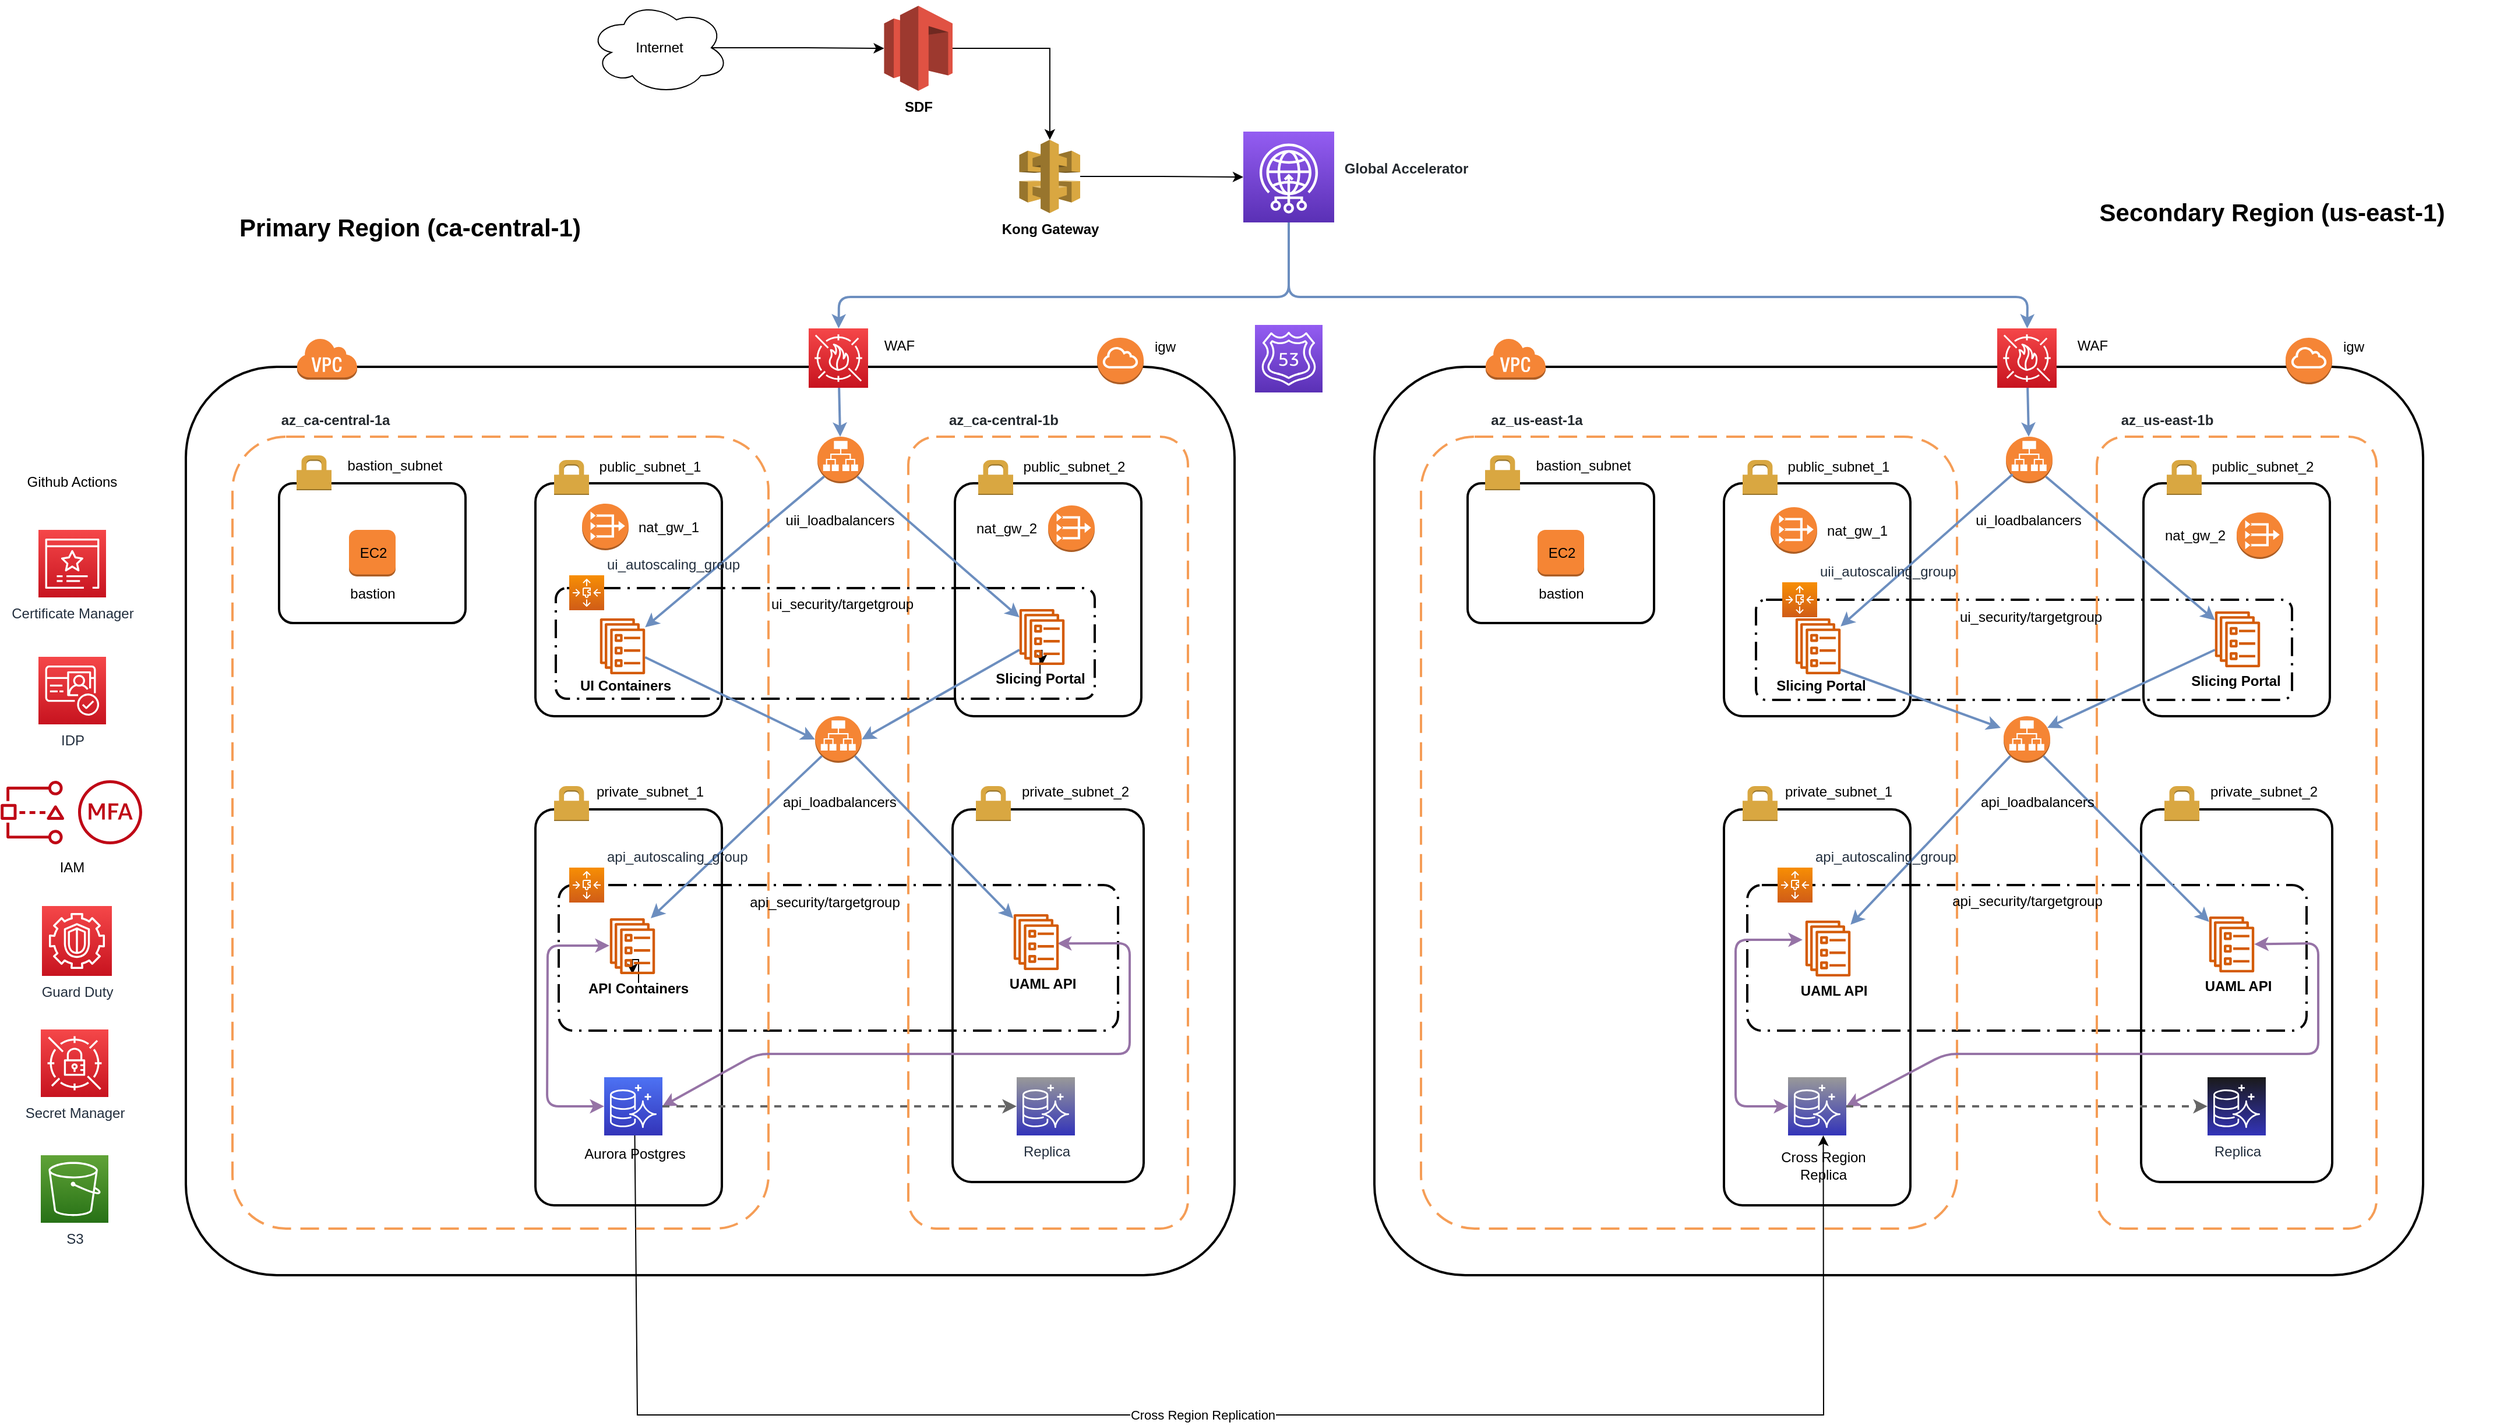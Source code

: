 <mxfile version="21.4.0" type="github">
  <diagram name="Page-1" id="gf-BKuZjwV0Vpxad8Ld4">
    <mxGraphModel dx="1078" dy="664" grid="1" gridSize="10" guides="1" tooltips="1" connect="1" arrows="1" fold="1" page="1" pageScale="1" pageWidth="1169" pageHeight="827" math="0" shadow="0">
      <root>
        <mxCell id="0" />
        <mxCell id="1" parent="0" />
        <mxCell id="UGLuprviDHtJ66Gd5Cty-15" value="" style="rounded=1;arcSize=10;dashed=0;fillColor=default;gradientColor=none;strokeWidth=2;allowArrows=1;" parent="1" vertex="1">
          <mxGeometry x="1970.5" y="720" width="164" height="320" as="geometry" />
        </mxCell>
        <mxCell id="UGLuprviDHtJ66Gd5Cty-1" value="" style="rounded=1;arcSize=10;dashed=0;fillColor=none;gradientColor=none;strokeWidth=2;" parent="1" vertex="1">
          <mxGeometry x="1312.5" y="340" width="900" height="780" as="geometry" />
        </mxCell>
        <mxCell id="UGLuprviDHtJ66Gd5Cty-2" value="" style="rounded=1;arcSize=10;dashed=1;fillColor=none;gradientColor=none;dashPattern=8 3 1 3;strokeWidth=2;" parent="1" vertex="1">
          <mxGeometry x="1632.5" y="785" width="480" height="125" as="geometry" />
        </mxCell>
        <mxCell id="UGLuprviDHtJ66Gd5Cty-61" value="" style="endArrow=classic;html=1;rounded=0;exitX=0.5;exitY=1;exitDx=0;exitDy=0;entryX=0.5;entryY=1;entryDx=0;entryDy=0;entryPerimeter=0;exitPerimeter=0;" parent="1" edge="1">
          <mxGeometry width="50" height="50" relative="1" as="geometry">
            <mxPoint x="677.75" y="1000" as="sourcePoint" />
            <mxPoint x="1697.75" y="1000" as="targetPoint" />
            <Array as="points">
              <mxPoint x="680" y="1240" />
              <mxPoint x="1698" y="1240" />
            </Array>
          </mxGeometry>
        </mxCell>
        <mxCell id="UGLuprviDHtJ66Gd5Cty-63" value="Cross Region Replication" style="edgeLabel;html=1;align=center;verticalAlign=middle;resizable=0;points=[];" parent="UGLuprviDHtJ66Gd5Cty-61" vertex="1" connectable="0">
          <mxGeometry x="-0.032" relative="1" as="geometry">
            <mxPoint as="offset" />
          </mxGeometry>
        </mxCell>
        <mxCell id="ibBu3tWBld4mr-qCmF8P-2" value="" style="rounded=1;arcSize=10;dashed=0;fillColor=none;gradientColor=none;strokeWidth=2;" parent="1" vertex="1">
          <mxGeometry x="292.5" y="340" width="900" height="780" as="geometry" />
        </mxCell>
        <mxCell id="ibBu3tWBld4mr-qCmF8P-3" value="" style="rounded=1;arcSize=10;dashed=1;fillColor=none;gradientColor=none;dashPattern=8 3 1 3;strokeWidth=2;" parent="1" vertex="1">
          <mxGeometry x="612.5" y="785" width="480" height="125" as="geometry" />
        </mxCell>
        <mxCell id="ibBu3tWBld4mr-qCmF8P-4" value="" style="rounded=1;arcSize=10;dashed=1;fillColor=none;gradientColor=none;dashPattern=8 3 1 3;strokeWidth=2;" parent="1" vertex="1">
          <mxGeometry x="610" y="530" width="462.5" height="95" as="geometry" />
        </mxCell>
        <mxCell id="ibBu3tWBld4mr-qCmF8P-5" value="" style="rounded=1;arcSize=10;dashed=1;strokeColor=#F59D56;fillColor=none;gradientColor=none;dashPattern=8 4;strokeWidth=2;" parent="1" vertex="1">
          <mxGeometry x="332.5" y="400" width="460" height="680" as="geometry" />
        </mxCell>
        <mxCell id="ibBu3tWBld4mr-qCmF8P-6" value="" style="rounded=1;arcSize=10;dashed=0;fillColor=none;gradientColor=none;strokeWidth=2;" parent="1" vertex="1">
          <mxGeometry x="592.5" y="440" width="160" height="200" as="geometry" />
        </mxCell>
        <mxCell id="ibBu3tWBld4mr-qCmF8P-7" value="" style="outlineConnect=0;dashed=0;verticalLabelPosition=bottom;verticalAlign=top;align=center;html=1;shape=mxgraph.aws3.internet_gateway;fillColor=#F58536;gradientColor=none;" parent="1" vertex="1">
          <mxGeometry x="1074.5" y="315" width="40" height="40" as="geometry" />
        </mxCell>
        <mxCell id="ibBu3tWBld4mr-qCmF8P-8" value="" style="outlineConnect=0;dashed=0;verticalLabelPosition=bottom;verticalAlign=top;align=center;html=1;shape=mxgraph.aws3.vpc_nat_gateway;fillColor=#F58534;gradientColor=none;" parent="1" vertex="1">
          <mxGeometry x="632.5" y="457.5" width="40" height="40" as="geometry" />
        </mxCell>
        <mxCell id="ibBu3tWBld4mr-qCmF8P-9" value="" style="dashed=0;html=1;shape=mxgraph.aws3.virtual_private_cloud;fillColor=#F58536;gradientColor=none;dashed=0;" parent="1" vertex="1">
          <mxGeometry x="387.5" y="315" width="52" height="36" as="geometry" />
        </mxCell>
        <mxCell id="ibBu3tWBld4mr-qCmF8P-10" value="" style="rounded=1;arcSize=10;dashed=1;strokeColor=#F59D56;fillColor=none;gradientColor=none;dashPattern=8 4;strokeWidth=2;" parent="1" vertex="1">
          <mxGeometry x="912.5" y="400" width="240" height="680" as="geometry" />
        </mxCell>
        <mxCell id="ibBu3tWBld4mr-qCmF8P-11" value="" style="dashed=0;html=1;shape=mxgraph.aws3.permissions;fillColor=#D9A741;gradientColor=none;dashed=0;" parent="1" vertex="1">
          <mxGeometry x="608.5" y="420" width="30" height="30" as="geometry" />
        </mxCell>
        <mxCell id="ibBu3tWBld4mr-qCmF8P-12" value="" style="rounded=1;arcSize=10;dashed=0;fillColor=none;gradientColor=none;strokeWidth=2;" parent="1" vertex="1">
          <mxGeometry x="952.5" y="440" width="160" height="200" as="geometry" />
        </mxCell>
        <mxCell id="ibBu3tWBld4mr-qCmF8P-13" value="" style="dashed=0;html=1;shape=mxgraph.aws3.permissions;fillColor=#D9A741;gradientColor=none;dashed=0;" parent="1" vertex="1">
          <mxGeometry x="972.5" y="420" width="30" height="30" as="geometry" />
        </mxCell>
        <mxCell id="ibBu3tWBld4mr-qCmF8P-14" value="" style="rounded=1;arcSize=10;dashed=0;fillColor=none;gradientColor=none;strokeWidth=2;" parent="1" vertex="1">
          <mxGeometry x="592.5" y="720" width="160" height="340" as="geometry" />
        </mxCell>
        <mxCell id="ibBu3tWBld4mr-qCmF8P-15" value="" style="dashed=0;html=1;shape=mxgraph.aws3.permissions;fillColor=#D9A741;gradientColor=none;dashed=0;" parent="1" vertex="1">
          <mxGeometry x="608.5" y="700" width="30" height="30" as="geometry" />
        </mxCell>
        <mxCell id="ibBu3tWBld4mr-qCmF8P-16" value="" style="rounded=1;arcSize=10;dashed=0;fillColor=none;gradientColor=none;strokeWidth=2;" parent="1" vertex="1">
          <mxGeometry x="950.5" y="720" width="164" height="320" as="geometry" />
        </mxCell>
        <mxCell id="ibBu3tWBld4mr-qCmF8P-17" value="" style="dashed=0;html=1;shape=mxgraph.aws3.permissions;fillColor=#D9A741;gradientColor=none;dashed=0;" parent="1" vertex="1">
          <mxGeometry x="970.5" y="700" width="30" height="30" as="geometry" />
        </mxCell>
        <mxCell id="ibBu3tWBld4mr-qCmF8P-18" value="" style="outlineConnect=0;dashed=0;verticalLabelPosition=bottom;verticalAlign=top;align=center;html=1;shape=mxgraph.aws3.vpc_nat_gateway;fillColor=#F58534;gradientColor=none;" parent="1" vertex="1">
          <mxGeometry x="1032.5" y="459" width="40" height="40" as="geometry" />
        </mxCell>
        <mxCell id="ibBu3tWBld4mr-qCmF8P-21" value="" style="outlineConnect=0;dashed=0;verticalLabelPosition=bottom;verticalAlign=top;align=center;html=1;shape=mxgraph.aws3.application_load_balancer;fillColor=#F58534;gradientColor=none;" parent="1" vertex="1">
          <mxGeometry x="834.5" y="400" width="40" height="40" as="geometry" />
        </mxCell>
        <mxCell id="ibBu3tWBld4mr-qCmF8P-22" value="" style="outlineConnect=0;dashed=0;verticalLabelPosition=bottom;verticalAlign=top;align=center;html=1;shape=mxgraph.aws3.application_load_balancer;fillColor=#F58534;gradientColor=none;" parent="1" vertex="1">
          <mxGeometry x="832.5" y="640" width="40" height="40" as="geometry" />
        </mxCell>
        <mxCell id="ibBu3tWBld4mr-qCmF8P-23" value="" style="endArrow=classic;html=1;exitX=0.145;exitY=0.855;exitDx=0;exitDy=0;exitPerimeter=0;strokeWidth=2;fillColor=#dae8fc;strokeColor=#6c8ebf;" parent="1" source="ibBu3tWBld4mr-qCmF8P-21" target="CmySC4CDVAbdQlzhq19Z-24" edge="1">
          <mxGeometry width="50" height="50" relative="1" as="geometry">
            <mxPoint x="832.5" y="500" as="sourcePoint" />
            <mxPoint x="696.5" y="561" as="targetPoint" />
          </mxGeometry>
        </mxCell>
        <mxCell id="ibBu3tWBld4mr-qCmF8P-24" value="" style="endArrow=classic;html=1;exitX=0.855;exitY=0.855;exitDx=0;exitDy=0;exitPerimeter=0;strokeWidth=2;fillColor=#dae8fc;strokeColor=#6c8ebf;" parent="1" source="ibBu3tWBld4mr-qCmF8P-21" target="CmySC4CDVAbdQlzhq19Z-26" edge="1">
          <mxGeometry width="50" height="50" relative="1" as="geometry">
            <mxPoint x="822.5" y="530" as="sourcePoint" />
            <mxPoint x="1012.5" y="560" as="targetPoint" />
          </mxGeometry>
        </mxCell>
        <mxCell id="ibBu3tWBld4mr-qCmF8P-25" value="" style="endArrow=classic;html=1;exitX=0.145;exitY=0.855;exitDx=0;exitDy=0;exitPerimeter=0;entryX=1;entryY=0;entryDx=0;entryDy=0;strokeWidth=2;fillColor=#dae8fc;strokeColor=#6c8ebf;entryPerimeter=0;" parent="1" source="ibBu3tWBld4mr-qCmF8P-22" edge="1">
          <mxGeometry width="50" height="50" relative="1" as="geometry">
            <mxPoint x="522.5" y="1110" as="sourcePoint" />
            <mxPoint x="691.5" y="813.5" as="targetPoint" />
          </mxGeometry>
        </mxCell>
        <mxCell id="ibBu3tWBld4mr-qCmF8P-26" value="" style="endArrow=classic;html=1;exitX=0.855;exitY=0.855;exitDx=0;exitDy=0;exitPerimeter=0;entryX=0;entryY=0;entryDx=0;entryDy=0;entryPerimeter=0;strokeWidth=2;fillColor=#dae8fc;strokeColor=#6c8ebf;" parent="1" source="ibBu3tWBld4mr-qCmF8P-22" edge="1">
          <mxGeometry width="50" height="50" relative="1" as="geometry">
            <mxPoint x="822.5" y="760" as="sourcePoint" />
            <mxPoint x="1002.5" y="813.5" as="targetPoint" />
          </mxGeometry>
        </mxCell>
        <mxCell id="ibBu3tWBld4mr-qCmF8P-27" value="" style="endArrow=classic;html=1;strokeWidth=2;fillColor=#dae8fc;strokeColor=#6c8ebf;" parent="1" source="NAflZjk8BzPBNZpsXSza-2" target="ibBu3tWBld4mr-qCmF8P-21" edge="1">
          <mxGeometry width="50" height="50" relative="1" as="geometry">
            <mxPoint x="854.5" y="310" as="sourcePoint" />
            <mxPoint x="572.5" y="1060" as="targetPoint" />
          </mxGeometry>
        </mxCell>
        <mxCell id="A2ULi18Q9b9GqN2XgIJL-15" style="edgeStyle=orthogonalEdgeStyle;rounded=0;orthogonalLoop=1;jettySize=auto;html=1;exitX=0.875;exitY=0.5;exitDx=0;exitDy=0;exitPerimeter=0;" parent="1" source="ibBu3tWBld4mr-qCmF8P-28" target="0QRgCGFWbmD3YyNMxomW-3" edge="1">
          <mxGeometry relative="1" as="geometry" />
        </mxCell>
        <mxCell id="ibBu3tWBld4mr-qCmF8P-28" value="Internet" style="ellipse;shape=cloud;whiteSpace=wrap;html=1;" parent="1" vertex="1">
          <mxGeometry x="638.5" y="26" width="120" height="80" as="geometry" />
        </mxCell>
        <mxCell id="ibBu3tWBld4mr-qCmF8P-29" value="" style="endArrow=classic;html=1;strokeWidth=2;entryX=0;entryY=0.5;entryDx=0;entryDy=0;entryPerimeter=0;fillColor=#dae8fc;strokeColor=#6c8ebf;" parent="1" source="CmySC4CDVAbdQlzhq19Z-24" target="ibBu3tWBld4mr-qCmF8P-22" edge="1">
          <mxGeometry width="50" height="50" relative="1" as="geometry">
            <mxPoint x="692.5" y="600" as="sourcePoint" />
            <mxPoint x="692.5" y="650" as="targetPoint" />
          </mxGeometry>
        </mxCell>
        <mxCell id="ibBu3tWBld4mr-qCmF8P-30" value="" style="endArrow=classic;html=1;strokeWidth=2;entryX=1;entryY=0.5;entryDx=0;entryDy=0;entryPerimeter=0;fillColor=#dae8fc;strokeColor=#6c8ebf;" parent="1" source="CmySC4CDVAbdQlzhq19Z-26" target="ibBu3tWBld4mr-qCmF8P-22" edge="1">
          <mxGeometry width="50" height="50" relative="1" as="geometry">
            <mxPoint x="1012.5" y="600" as="sourcePoint" />
            <mxPoint x="1002.5" y="650" as="targetPoint" />
          </mxGeometry>
        </mxCell>
        <mxCell id="ibBu3tWBld4mr-qCmF8P-31" value="" style="endArrow=classic;startArrow=classic;html=1;strokeWidth=2;fillColor=#e1d5e7;strokeColor=#9673a6;entryX=-0.01;entryY=0.49;entryDx=0;entryDy=0;entryPerimeter=0;exitX=0;exitY=0.5;exitDx=0;exitDy=0;exitPerimeter=0;" parent="1" source="A2ULi18Q9b9GqN2XgIJL-1" target="CmySC4CDVAbdQlzhq19Z-18" edge="1">
          <mxGeometry width="50" height="50" relative="1" as="geometry">
            <mxPoint x="656" y="975.249" as="sourcePoint" />
            <mxPoint x="653.5" y="831.5" as="targetPoint" />
            <Array as="points">
              <mxPoint x="602.5" y="975" />
              <mxPoint x="603" y="837" />
            </Array>
          </mxGeometry>
        </mxCell>
        <mxCell id="ibBu3tWBld4mr-qCmF8P-32" value="" style="endArrow=classic;startArrow=classic;html=1;strokeWidth=2;fillColor=#e1d5e7;strokeColor=#9673a6;exitX=1;exitY=0.5;exitDx=0;exitDy=0;exitPerimeter=0;entryX=0.997;entryY=0.601;entryDx=0;entryDy=0;entryPerimeter=0;" parent="1" source="A2ULi18Q9b9GqN2XgIJL-1" edge="1">
          <mxGeometry width="50" height="50" relative="1" as="geometry">
            <mxPoint x="728.5" y="960.22" as="sourcePoint" />
            <mxPoint x="1040.386" y="835.136" as="targetPoint" />
            <Array as="points">
              <mxPoint x="782.5" y="930" />
              <mxPoint x="1102.5" y="930" />
              <mxPoint x="1102.5" y="835" />
            </Array>
          </mxGeometry>
        </mxCell>
        <mxCell id="ibBu3tWBld4mr-qCmF8P-33" value="" style="endArrow=classic;startArrow=none;html=1;strokeWidth=2;dashed=1;fillColor=#f5f5f5;strokeColor=#666666;entryX=0;entryY=0.5;entryDx=0;entryDy=0;entryPerimeter=0;endFill=1;startFill=0;exitX=1;exitY=0.5;exitDx=0;exitDy=0;exitPerimeter=0;" parent="1" source="A2ULi18Q9b9GqN2XgIJL-1" target="A2ULi18Q9b9GqN2XgIJL-3" edge="1">
          <mxGeometry width="50" height="50" relative="1" as="geometry">
            <mxPoint x="699.5" y="975.35" as="sourcePoint" />
            <mxPoint x="999" y="975.35" as="targetPoint" />
          </mxGeometry>
        </mxCell>
        <mxCell id="ibBu3tWBld4mr-qCmF8P-34" value="public_subnet_1" style="text;html=1;strokeColor=none;fillColor=none;align=center;verticalAlign=middle;whiteSpace=wrap;rounded=0;" parent="1" vertex="1">
          <mxGeometry x="670.5" y="416" width="40" height="20" as="geometry" />
        </mxCell>
        <mxCell id="ibBu3tWBld4mr-qCmF8P-35" value="public_subnet_2" style="text;html=1;strokeColor=none;fillColor=none;align=center;verticalAlign=middle;whiteSpace=wrap;rounded=0;" parent="1" vertex="1">
          <mxGeometry x="1034.5" y="416" width="40" height="20" as="geometry" />
        </mxCell>
        <mxCell id="ibBu3tWBld4mr-qCmF8P-36" value="private_subnet_1" style="text;html=1;strokeColor=none;fillColor=none;align=center;verticalAlign=middle;whiteSpace=wrap;rounded=0;" parent="1" vertex="1">
          <mxGeometry x="670.5" y="695" width="40" height="20" as="geometry" />
        </mxCell>
        <mxCell id="ibBu3tWBld4mr-qCmF8P-37" value="private_subnet_2" style="text;html=1;strokeColor=none;fillColor=none;align=center;verticalAlign=middle;whiteSpace=wrap;rounded=0;" parent="1" vertex="1">
          <mxGeometry x="1035.5" y="695" width="40" height="20" as="geometry" />
        </mxCell>
        <mxCell id="ibBu3tWBld4mr-qCmF8P-38" value="" style="rounded=1;arcSize=10;dashed=0;fillColor=none;gradientColor=none;strokeWidth=2;" parent="1" vertex="1">
          <mxGeometry x="372.5" y="440" width="160" height="120" as="geometry" />
        </mxCell>
        <mxCell id="ibBu3tWBld4mr-qCmF8P-39" value="" style="dashed=0;html=1;shape=mxgraph.aws3.permissions;fillColor=#D9A741;gradientColor=none;dashed=0;" parent="1" vertex="1">
          <mxGeometry x="387.5" y="416" width="30" height="30" as="geometry" />
        </mxCell>
        <mxCell id="ibBu3tWBld4mr-qCmF8P-40" value="bastion_subnet" style="text;html=1;strokeColor=none;fillColor=none;align=center;verticalAlign=middle;whiteSpace=wrap;rounded=0;" parent="1" vertex="1">
          <mxGeometry x="451.5" y="415" width="40" height="20" as="geometry" />
        </mxCell>
        <mxCell id="ibBu3tWBld4mr-qCmF8P-41" value="EC2" style="outlineConnect=0;dashed=0;verticalLabelPosition=middle;verticalAlign=middle;align=center;html=1;shape=mxgraph.aws3.instance;fillColor=#F58534;gradientColor=none;labelPosition=center;" parent="1" vertex="1">
          <mxGeometry x="432.5" y="480" width="40" height="40" as="geometry" />
        </mxCell>
        <mxCell id="ibBu3tWBld4mr-qCmF8P-42" value="igw" style="text;html=1;strokeColor=none;fillColor=none;align=center;verticalAlign=middle;whiteSpace=wrap;rounded=0;" parent="1" vertex="1">
          <mxGeometry x="1112.5" y="313" width="40" height="20" as="geometry" />
        </mxCell>
        <mxCell id="ibBu3tWBld4mr-qCmF8P-43" value="nat_gw_1" style="text;html=1;strokeColor=none;fillColor=none;align=center;verticalAlign=middle;whiteSpace=wrap;rounded=0;" parent="1" vertex="1">
          <mxGeometry x="686.5" y="467.5" width="40" height="20" as="geometry" />
        </mxCell>
        <mxCell id="ibBu3tWBld4mr-qCmF8P-44" value="nat_gw_2" style="text;html=1;strokeColor=none;fillColor=none;align=center;verticalAlign=middle;whiteSpace=wrap;rounded=0;" parent="1" vertex="1">
          <mxGeometry x="976.5" y="469" width="40" height="20" as="geometry" />
        </mxCell>
        <mxCell id="ibBu3tWBld4mr-qCmF8P-45" value="ui_security/targetgroup" style="text;html=1;strokeColor=none;fillColor=none;align=center;verticalAlign=middle;whiteSpace=wrap;rounded=0;" parent="1" vertex="1">
          <mxGeometry x="835.5" y="534" width="40" height="20" as="geometry" />
        </mxCell>
        <mxCell id="ibBu3tWBld4mr-qCmF8P-47" value="uii_loadbalancers" style="text;html=1;strokeColor=none;fillColor=none;align=center;verticalAlign=middle;whiteSpace=wrap;rounded=0;" parent="1" vertex="1">
          <mxGeometry x="833.5" y="462" width="40" height="20" as="geometry" />
        </mxCell>
        <mxCell id="ibBu3tWBld4mr-qCmF8P-48" value="api_loadbalancers" style="text;html=1;" parent="1" vertex="1">
          <mxGeometry x="802.5" y="700" width="110" height="30" as="geometry" />
        </mxCell>
        <mxCell id="ibBu3tWBld4mr-qCmF8P-49" value="&lt;span style=&quot;color: rgb(36 , 41 , 46) ; font-family: , &amp;quot;consolas&amp;quot; , &amp;quot;liberation mono&amp;quot; , &amp;quot;menlo&amp;quot; , monospace ; white-space: pre ; background-color: rgb(255 , 255 , 255)&quot;&gt;&lt;b&gt;az_ca-central-1a&lt;/b&gt;&lt;/span&gt;" style="text;html=1;strokeColor=none;fillColor=none;align=center;verticalAlign=middle;whiteSpace=wrap;rounded=0;" parent="1" vertex="1">
          <mxGeometry x="400.5" y="376" width="40" height="20" as="geometry" />
        </mxCell>
        <mxCell id="ibBu3tWBld4mr-qCmF8P-50" value="&lt;b style=&quot;border-color: var(--border-color); caret-color: rgb(36, 41, 46); color: rgb(36, 41, 46); background-color: rgb(255, 255, 255);&quot;&gt;az_ca-central-1b&lt;/b&gt;" style="text;html=1;strokeColor=none;fillColor=none;align=center;verticalAlign=middle;whiteSpace=wrap;rounded=0;" parent="1" vertex="1">
          <mxGeometry x="943" y="376" width="102.5" height="20" as="geometry" />
        </mxCell>
        <mxCell id="ibBu3tWBld4mr-qCmF8P-51" value="Aurora Postgres" style="text;html=1;strokeColor=none;fillColor=none;align=center;verticalAlign=middle;whiteSpace=wrap;rounded=0;" parent="1" vertex="1">
          <mxGeometry x="632.75" y="1006" width="90" height="20" as="geometry" />
        </mxCell>
        <mxCell id="CmySC4CDVAbdQlzhq19Z-20" value="" style="edgeStyle=orthogonalEdgeStyle;rounded=0;orthogonalLoop=1;jettySize=auto;html=1;" parent="1" source="ibBu3tWBld4mr-qCmF8P-55" target="CmySC4CDVAbdQlzhq19Z-18" edge="1">
          <mxGeometry relative="1" as="geometry" />
        </mxCell>
        <mxCell id="ibBu3tWBld4mr-qCmF8P-55" value="&lt;b&gt;API Containers&lt;/b&gt;" style="text;html=1;strokeColor=none;fillColor=none;align=center;verticalAlign=middle;whiteSpace=wrap;rounded=0;" parent="1" vertex="1">
          <mxGeometry x="636" y="869" width="90" height="9" as="geometry" />
        </mxCell>
        <mxCell id="ibBu3tWBld4mr-qCmF8P-59" value="Primary Region (ca-central-1)" style="text;html=1;strokeColor=none;fillColor=none;align=center;verticalAlign=middle;whiteSpace=wrap;rounded=0;fontStyle=1;fontSize=21;" parent="1" vertex="1">
          <mxGeometry x="290" y="210" width="390" height="20" as="geometry" />
        </mxCell>
        <mxCell id="ibBu3tWBld4mr-qCmF8P-65" value="bastion" style="text;html=1;strokeColor=none;fillColor=none;align=center;verticalAlign=middle;whiteSpace=wrap;rounded=0;fontSize=12;" parent="1" vertex="1">
          <mxGeometry x="432.5" y="525" width="40" height="20" as="geometry" />
        </mxCell>
        <mxCell id="ibBu3tWBld4mr-qCmF8P-79" value="" style="sketch=0;points=[[0,0,0],[0.25,0,0],[0.5,0,0],[0.75,0,0],[1,0,0],[0,1,0],[0.25,1,0],[0.5,1,0],[0.75,1,0],[1,1,0],[0,0.25,0],[0,0.5,0],[0,0.75,0],[1,0.25,0],[1,0.5,0],[1,0.75,0]];outlineConnect=0;fontColor=#232F3E;gradientColor=#945DF2;gradientDirection=north;fillColor=#5A30B5;strokeColor=#ffffff;dashed=0;verticalLabelPosition=bottom;verticalAlign=top;align=center;html=1;fontSize=12;fontStyle=0;aspect=fixed;shape=mxgraph.aws4.resourceIcon;resIcon=mxgraph.aws4.route_53;" parent="1" vertex="1">
          <mxGeometry x="1210" y="304" width="58" height="58" as="geometry" />
        </mxCell>
        <mxCell id="ibBu3tWBld4mr-qCmF8P-80" value="Certificate Manager" style="sketch=0;points=[[0,0,0],[0.25,0,0],[0.5,0,0],[0.75,0,0],[1,0,0],[0,1,0],[0.25,1,0],[0.5,1,0],[0.75,1,0],[1,1,0],[0,0.25,0],[0,0.5,0],[0,0.75,0],[1,0.25,0],[1,0.5,0],[1,0.75,0]];outlineConnect=0;fontColor=#232F3E;gradientColor=#F54749;gradientDirection=north;fillColor=#C7131F;strokeColor=#ffffff;dashed=0;verticalLabelPosition=bottom;verticalAlign=top;align=center;html=1;fontSize=12;fontStyle=0;aspect=fixed;shape=mxgraph.aws4.resourceIcon;resIcon=mxgraph.aws4.certificate_manager_3;" parent="1" vertex="1">
          <mxGeometry x="166" y="480" width="58" height="58" as="geometry" />
        </mxCell>
        <mxCell id="ibBu3tWBld4mr-qCmF8P-81" value="IDP" style="sketch=0;points=[[0,0,0],[0.25,0,0],[0.5,0,0],[0.75,0,0],[1,0,0],[0,1,0],[0.25,1,0],[0.5,1,0],[0.75,1,0],[1,1,0],[0,0.25,0],[0,0.5,0],[0,0.75,0],[1,0.25,0],[1,0.5,0],[1,0.75,0]];outlineConnect=0;fontColor=#232F3E;gradientColor=#F54749;gradientDirection=north;fillColor=#C7131F;strokeColor=#ffffff;dashed=0;verticalLabelPosition=bottom;verticalAlign=top;align=center;html=1;fontSize=12;fontStyle=0;aspect=fixed;shape=mxgraph.aws4.resourceIcon;resIcon=mxgraph.aws4.cognito;" parent="1" vertex="1">
          <mxGeometry x="166" y="589" width="58" height="58" as="geometry" />
        </mxCell>
        <mxCell id="NAflZjk8BzPBNZpsXSza-3" value="" style="endArrow=classic;html=1;strokeWidth=2;fillColor=#dae8fc;strokeColor=#6c8ebf;exitX=0.5;exitY=1;exitDx=0;exitDy=0;exitPerimeter=0;" parent="1" source="A2ULi18Q9b9GqN2XgIJL-12" target="NAflZjk8BzPBNZpsXSza-2" edge="1">
          <mxGeometry width="50" height="50" relative="1" as="geometry">
            <mxPoint x="854.5" y="310" as="sourcePoint" />
            <mxPoint x="855" y="400" as="targetPoint" />
            <Array as="points">
              <mxPoint x="1239" y="280" />
              <mxPoint x="853" y="280" />
            </Array>
          </mxGeometry>
        </mxCell>
        <mxCell id="NAflZjk8BzPBNZpsXSza-2" value="" style="sketch=0;points=[[0,0,0],[0.25,0,0],[0.5,0,0],[0.75,0,0],[1,0,0],[0,1,0],[0.25,1,0],[0.5,1,0],[0.75,1,0],[1,1,0],[0,0.25,0],[0,0.5,0],[0,0.75,0],[1,0.25,0],[1,0.5,0],[1,0.75,0]];outlineConnect=0;fontColor=#232F3E;gradientColor=#F54749;gradientDirection=north;fillColor=#C7131F;strokeColor=#ffffff;dashed=0;verticalLabelPosition=bottom;verticalAlign=top;align=center;html=1;fontSize=12;fontStyle=0;aspect=fixed;shape=mxgraph.aws4.resourceIcon;resIcon=mxgraph.aws4.waf;" parent="1" vertex="1">
          <mxGeometry x="827" y="307" width="51" height="51" as="geometry" />
        </mxCell>
        <mxCell id="NAflZjk8BzPBNZpsXSza-5" value="Github Actions" style="shape=image;verticalLabelPosition=bottom;labelBackgroundColor=default;verticalAlign=top;aspect=fixed;imageAspect=0;image=https://seeklogo.com/images/G/github-actions-logo-031704BDC6-seeklogo.com.png;" parent="1" vertex="1">
          <mxGeometry x="170" y="375" width="50" height="50" as="geometry" />
        </mxCell>
        <mxCell id="UGLuprviDHtJ66Gd5Cty-3" value="" style="rounded=1;arcSize=10;dashed=1;fillColor=none;gradientColor=none;dashPattern=8 3 1 3;strokeWidth=2;pointerEvents=1;" parent="1" vertex="1">
          <mxGeometry x="1640" y="540" width="460" height="86" as="geometry" />
        </mxCell>
        <mxCell id="UGLuprviDHtJ66Gd5Cty-4" value="" style="rounded=1;arcSize=10;dashed=1;strokeColor=#F59D56;fillColor=none;gradientColor=none;dashPattern=8 4;strokeWidth=2;" parent="1" vertex="1">
          <mxGeometry x="1352.5" y="400" width="460" height="680" as="geometry" />
        </mxCell>
        <mxCell id="UGLuprviDHtJ66Gd5Cty-5" value="" style="rounded=1;arcSize=10;dashed=0;fillColor=none;gradientColor=none;strokeWidth=2;" parent="1" vertex="1">
          <mxGeometry x="1612.5" y="440" width="160" height="200" as="geometry" />
        </mxCell>
        <mxCell id="UGLuprviDHtJ66Gd5Cty-6" value="" style="outlineConnect=0;dashed=0;verticalLabelPosition=bottom;verticalAlign=top;align=center;html=1;shape=mxgraph.aws3.internet_gateway;fillColor=#F58536;gradientColor=none;" parent="1" vertex="1">
          <mxGeometry x="2094.5" y="315" width="40" height="40" as="geometry" />
        </mxCell>
        <mxCell id="UGLuprviDHtJ66Gd5Cty-7" value="" style="outlineConnect=0;dashed=0;verticalLabelPosition=bottom;verticalAlign=top;align=center;html=1;shape=mxgraph.aws3.vpc_nat_gateway;fillColor=#F58534;gradientColor=none;" parent="1" vertex="1">
          <mxGeometry x="1652.5" y="460.5" width="40" height="40" as="geometry" />
        </mxCell>
        <mxCell id="UGLuprviDHtJ66Gd5Cty-8" value="" style="dashed=0;html=1;shape=mxgraph.aws3.virtual_private_cloud;fillColor=#F58536;gradientColor=none;dashed=0;" parent="1" vertex="1">
          <mxGeometry x="1407.5" y="315" width="52" height="36" as="geometry" />
        </mxCell>
        <mxCell id="UGLuprviDHtJ66Gd5Cty-9" value="" style="rounded=1;arcSize=10;dashed=1;strokeColor=#F59D56;fillColor=none;gradientColor=none;dashPattern=8 4;strokeWidth=2;" parent="1" vertex="1">
          <mxGeometry x="1932.5" y="400" width="240" height="680" as="geometry" />
        </mxCell>
        <mxCell id="UGLuprviDHtJ66Gd5Cty-10" value="" style="dashed=0;html=1;shape=mxgraph.aws3.permissions;fillColor=#D9A741;gradientColor=none;dashed=0;" parent="1" vertex="1">
          <mxGeometry x="1628.5" y="420" width="30" height="30" as="geometry" />
        </mxCell>
        <mxCell id="UGLuprviDHtJ66Gd5Cty-11" value="" style="rounded=1;arcSize=10;dashed=0;fillColor=none;gradientColor=none;strokeWidth=2;" parent="1" vertex="1">
          <mxGeometry x="1972.5" y="440" width="160" height="200" as="geometry" />
        </mxCell>
        <mxCell id="UGLuprviDHtJ66Gd5Cty-12" value="" style="dashed=0;html=1;shape=mxgraph.aws3.permissions;fillColor=#D9A741;gradientColor=none;dashed=0;" parent="1" vertex="1">
          <mxGeometry x="1992.5" y="420" width="30" height="30" as="geometry" />
        </mxCell>
        <mxCell id="UGLuprviDHtJ66Gd5Cty-13" value="" style="rounded=1;arcSize=10;dashed=0;fillColor=none;gradientColor=none;strokeWidth=2;" parent="1" vertex="1">
          <mxGeometry x="1612.5" y="720" width="160" height="340" as="geometry" />
        </mxCell>
        <mxCell id="UGLuprviDHtJ66Gd5Cty-14" value="" style="dashed=0;html=1;shape=mxgraph.aws3.permissions;fillColor=#D9A741;gradientColor=none;dashed=0;" parent="1" vertex="1">
          <mxGeometry x="1628.5" y="700" width="30" height="30" as="geometry" />
        </mxCell>
        <mxCell id="UGLuprviDHtJ66Gd5Cty-16" value="" style="dashed=0;html=1;shape=mxgraph.aws3.permissions;fillColor=#D9A741;gradientColor=none;dashed=0;" parent="1" vertex="1">
          <mxGeometry x="1990.5" y="700" width="30" height="30" as="geometry" />
        </mxCell>
        <mxCell id="UGLuprviDHtJ66Gd5Cty-17" value="" style="outlineConnect=0;dashed=0;verticalLabelPosition=bottom;verticalAlign=top;align=center;html=1;shape=mxgraph.aws3.vpc_nat_gateway;fillColor=#F58534;gradientColor=none;" parent="1" vertex="1">
          <mxGeometry x="2052.5" y="465" width="40" height="40" as="geometry" />
        </mxCell>
        <mxCell id="UGLuprviDHtJ66Gd5Cty-18" value="" style="outlineConnect=0;dashed=0;verticalLabelPosition=bottom;verticalAlign=top;align=center;html=1;shape=mxgraph.aws3.application_load_balancer;fillColor=#F58534;gradientColor=none;" parent="1" vertex="1">
          <mxGeometry x="1854.5" y="400" width="40" height="40" as="geometry" />
        </mxCell>
        <mxCell id="UGLuprviDHtJ66Gd5Cty-19" value="" style="outlineConnect=0;dashed=0;verticalLabelPosition=bottom;verticalAlign=top;align=center;html=1;shape=mxgraph.aws3.application_load_balancer;fillColor=#F58534;gradientColor=none;" parent="1" vertex="1">
          <mxGeometry x="1852.5" y="640" width="40" height="40" as="geometry" />
        </mxCell>
        <mxCell id="UGLuprviDHtJ66Gd5Cty-20" value="" style="endArrow=classic;html=1;exitX=0.145;exitY=0.855;exitDx=0;exitDy=0;exitPerimeter=0;strokeWidth=2;fillColor=#dae8fc;strokeColor=#6c8ebf;" parent="1" target="CmySC4CDVAbdQlzhq19Z-44" edge="1">
          <mxGeometry width="50" height="50" relative="1" as="geometry">
            <mxPoint x="1860.3" y="432.2" as="sourcePoint" />
            <mxPoint x="1712.5" y="558" as="targetPoint" />
          </mxGeometry>
        </mxCell>
        <mxCell id="UGLuprviDHtJ66Gd5Cty-21" value="" style="endArrow=classic;html=1;exitX=0.855;exitY=0.855;exitDx=0;exitDy=0;exitPerimeter=0;strokeWidth=2;fillColor=#dae8fc;strokeColor=#6c8ebf;" parent="1" source="UGLuprviDHtJ66Gd5Cty-18" target="CmySC4CDVAbdQlzhq19Z-46" edge="1">
          <mxGeometry width="50" height="50" relative="1" as="geometry">
            <mxPoint x="1842.5" y="530" as="sourcePoint" />
            <mxPoint x="2032.5" y="560" as="targetPoint" />
          </mxGeometry>
        </mxCell>
        <mxCell id="UGLuprviDHtJ66Gd5Cty-22" value="" style="endArrow=classic;html=1;exitX=0.145;exitY=0.855;exitDx=0;exitDy=0;exitPerimeter=0;strokeWidth=2;fillColor=#dae8fc;strokeColor=#6c8ebf;" parent="1" source="UGLuprviDHtJ66Gd5Cty-19" target="CmySC4CDVAbdQlzhq19Z-40" edge="1">
          <mxGeometry width="50" height="50" relative="1" as="geometry">
            <mxPoint x="1542.5" y="1110" as="sourcePoint" />
            <mxPoint x="1711.5" y="813.5" as="targetPoint" />
          </mxGeometry>
        </mxCell>
        <mxCell id="UGLuprviDHtJ66Gd5Cty-23" value="" style="endArrow=classic;html=1;exitX=0.855;exitY=0.855;exitDx=0;exitDy=0;exitPerimeter=0;strokeWidth=2;fillColor=#dae8fc;strokeColor=#6c8ebf;" parent="1" source="UGLuprviDHtJ66Gd5Cty-19" target="CmySC4CDVAbdQlzhq19Z-42" edge="1">
          <mxGeometry width="50" height="50" relative="1" as="geometry">
            <mxPoint x="1842.5" y="760" as="sourcePoint" />
            <mxPoint x="2022.5" y="813.5" as="targetPoint" />
          </mxGeometry>
        </mxCell>
        <mxCell id="UGLuprviDHtJ66Gd5Cty-24" value="" style="endArrow=classic;html=1;strokeWidth=2;fillColor=#dae8fc;strokeColor=#6c8ebf;" parent="1" source="UGLuprviDHtJ66Gd5Cty-60" target="UGLuprviDHtJ66Gd5Cty-18" edge="1">
          <mxGeometry width="50" height="50" relative="1" as="geometry">
            <mxPoint x="1874.5" y="310" as="sourcePoint" />
            <mxPoint x="1592.5" y="1060" as="targetPoint" />
          </mxGeometry>
        </mxCell>
        <mxCell id="UGLuprviDHtJ66Gd5Cty-26" value="" style="endArrow=classic;html=1;strokeWidth=2;exitX=0.5;exitY=1;exitDx=0;exitDy=0;exitPerimeter=0;fillColor=#dae8fc;strokeColor=#6c8ebf;" parent="1" edge="1">
          <mxGeometry width="50" height="50" relative="1" as="geometry">
            <mxPoint x="1712.5" y="600" as="sourcePoint" />
            <mxPoint x="1850" y="650" as="targetPoint" />
          </mxGeometry>
        </mxCell>
        <mxCell id="UGLuprviDHtJ66Gd5Cty-27" value="" style="endArrow=classic;html=1;strokeWidth=2;fillColor=#dae8fc;strokeColor=#6c8ebf;" parent="1" source="CmySC4CDVAbdQlzhq19Z-46" edge="1">
          <mxGeometry width="50" height="50" relative="1" as="geometry">
            <mxPoint x="2032.5" y="600" as="sourcePoint" />
            <mxPoint x="1890" y="650" as="targetPoint" />
          </mxGeometry>
        </mxCell>
        <mxCell id="UGLuprviDHtJ66Gd5Cty-28" value="" style="endArrow=classic;startArrow=classic;html=1;strokeWidth=2;fillColor=#e1d5e7;strokeColor=#9673a6;exitX=0;exitY=0.5;exitDx=0;exitDy=0;exitPerimeter=0;" parent="1" source="A2ULi18Q9b9GqN2XgIJL-9" edge="1">
          <mxGeometry width="50" height="50" relative="1" as="geometry">
            <mxPoint x="1676" y="975.249" as="sourcePoint" />
            <mxPoint x="1680" y="832" as="targetPoint" />
            <Array as="points">
              <mxPoint x="1622.5" y="975" />
              <mxPoint x="1622.5" y="832" />
            </Array>
          </mxGeometry>
        </mxCell>
        <mxCell id="UGLuprviDHtJ66Gd5Cty-29" value="" style="endArrow=classic;startArrow=classic;html=1;strokeWidth=2;fillColor=#e1d5e7;strokeColor=#9673a6;exitX=1;exitY=0.5;exitDx=0;exitDy=0;exitPerimeter=0;" parent="1" source="A2ULi18Q9b9GqN2XgIJL-9" target="CmySC4CDVAbdQlzhq19Z-42" edge="1">
          <mxGeometry width="50" height="50" relative="1" as="geometry">
            <mxPoint x="1748.5" y="960.22" as="sourcePoint" />
            <mxPoint x="2060.386" y="835.136" as="targetPoint" />
            <Array as="points">
              <mxPoint x="1802.5" y="930" />
              <mxPoint x="2122.5" y="930" />
              <mxPoint x="2122.5" y="835" />
            </Array>
          </mxGeometry>
        </mxCell>
        <mxCell id="UGLuprviDHtJ66Gd5Cty-30" value="" style="endArrow=classic;startArrow=none;html=1;strokeWidth=2;dashed=1;fillColor=#f5f5f5;strokeColor=#666666;entryX=0;entryY=0.5;entryDx=0;entryDy=0;entryPerimeter=0;startFill=0;exitX=1;exitY=0.5;exitDx=0;exitDy=0;exitPerimeter=0;" parent="1" source="A2ULi18Q9b9GqN2XgIJL-9" target="A2ULi18Q9b9GqN2XgIJL-10" edge="1">
          <mxGeometry width="50" height="50" relative="1" as="geometry">
            <mxPoint x="1719.5" y="975.35" as="sourcePoint" />
            <mxPoint x="2019" y="975.35" as="targetPoint" />
          </mxGeometry>
        </mxCell>
        <mxCell id="UGLuprviDHtJ66Gd5Cty-31" value="public_subnet_1" style="text;html=1;strokeColor=none;fillColor=none;align=center;verticalAlign=middle;whiteSpace=wrap;rounded=0;" parent="1" vertex="1">
          <mxGeometry x="1690.5" y="416" width="40" height="20" as="geometry" />
        </mxCell>
        <mxCell id="UGLuprviDHtJ66Gd5Cty-32" value="public_subnet_2" style="text;html=1;strokeColor=none;fillColor=none;align=center;verticalAlign=middle;whiteSpace=wrap;rounded=0;" parent="1" vertex="1">
          <mxGeometry x="2054.5" y="416" width="40" height="20" as="geometry" />
        </mxCell>
        <mxCell id="UGLuprviDHtJ66Gd5Cty-33" value="private_subnet_1" style="text;html=1;strokeColor=none;fillColor=none;align=center;verticalAlign=middle;whiteSpace=wrap;rounded=0;" parent="1" vertex="1">
          <mxGeometry x="1690.5" y="695" width="40" height="20" as="geometry" />
        </mxCell>
        <mxCell id="UGLuprviDHtJ66Gd5Cty-34" value="private_subnet_2" style="text;html=1;strokeColor=none;fillColor=none;align=center;verticalAlign=middle;whiteSpace=wrap;rounded=0;" parent="1" vertex="1">
          <mxGeometry x="2055.5" y="695" width="40" height="20" as="geometry" />
        </mxCell>
        <mxCell id="UGLuprviDHtJ66Gd5Cty-35" value="" style="rounded=1;arcSize=10;dashed=0;fillColor=none;gradientColor=none;strokeWidth=2;" parent="1" vertex="1">
          <mxGeometry x="1392.5" y="440" width="160" height="120" as="geometry" />
        </mxCell>
        <mxCell id="UGLuprviDHtJ66Gd5Cty-36" value="" style="dashed=0;html=1;shape=mxgraph.aws3.permissions;fillColor=#D9A741;gradientColor=none;dashed=0;" parent="1" vertex="1">
          <mxGeometry x="1407.5" y="416" width="30" height="30" as="geometry" />
        </mxCell>
        <mxCell id="UGLuprviDHtJ66Gd5Cty-37" value="bastion_subnet" style="text;html=1;strokeColor=none;fillColor=none;align=center;verticalAlign=middle;whiteSpace=wrap;rounded=0;" parent="1" vertex="1">
          <mxGeometry x="1471.5" y="415" width="40" height="20" as="geometry" />
        </mxCell>
        <mxCell id="UGLuprviDHtJ66Gd5Cty-38" value="EC2" style="outlineConnect=0;dashed=0;verticalLabelPosition=middle;verticalAlign=middle;align=center;html=1;shape=mxgraph.aws3.instance;fillColor=#F58534;gradientColor=none;labelPosition=center;" parent="1" vertex="1">
          <mxGeometry x="1452.5" y="480" width="40" height="40" as="geometry" />
        </mxCell>
        <mxCell id="UGLuprviDHtJ66Gd5Cty-39" value="igw" style="text;html=1;strokeColor=none;fillColor=none;align=center;verticalAlign=middle;whiteSpace=wrap;rounded=0;" parent="1" vertex="1">
          <mxGeometry x="2132.5" y="313" width="40" height="20" as="geometry" />
        </mxCell>
        <mxCell id="UGLuprviDHtJ66Gd5Cty-40" value="nat_gw_1" style="text;html=1;strokeColor=none;fillColor=none;align=center;verticalAlign=middle;whiteSpace=wrap;rounded=0;" parent="1" vertex="1">
          <mxGeometry x="1706.5" y="470.5" width="40" height="20" as="geometry" />
        </mxCell>
        <mxCell id="UGLuprviDHtJ66Gd5Cty-41" value="nat_gw_2" style="text;html=1;strokeColor=none;fillColor=none;align=center;verticalAlign=middle;whiteSpace=wrap;rounded=0;" parent="1" vertex="1">
          <mxGeometry x="1996.5" y="475" width="40" height="20" as="geometry" />
        </mxCell>
        <mxCell id="UGLuprviDHtJ66Gd5Cty-42" value="ui_security/targetgroup" style="text;html=1;strokeColor=none;fillColor=none;align=center;verticalAlign=middle;whiteSpace=wrap;rounded=0;" parent="1" vertex="1">
          <mxGeometry x="1855.5" y="545" width="40" height="20" as="geometry" />
        </mxCell>
        <mxCell id="UGLuprviDHtJ66Gd5Cty-43" value="api_security/targetgroup" style="text;html=1;strokeColor=none;fillColor=none;align=center;verticalAlign=middle;whiteSpace=wrap;rounded=0;" parent="1" vertex="1">
          <mxGeometry x="1852.5" y="789" width="40" height="20" as="geometry" />
        </mxCell>
        <mxCell id="UGLuprviDHtJ66Gd5Cty-44" value="ui_loadbalancers" style="text;html=1;strokeColor=none;fillColor=none;align=center;verticalAlign=middle;whiteSpace=wrap;rounded=0;" parent="1" vertex="1">
          <mxGeometry x="1853.5" y="462" width="40" height="20" as="geometry" />
        </mxCell>
        <mxCell id="UGLuprviDHtJ66Gd5Cty-45" value="api_loadbalancers" style="text;html=1;" parent="1" vertex="1">
          <mxGeometry x="1830.5" y="700" width="110" height="30" as="geometry" />
        </mxCell>
        <mxCell id="UGLuprviDHtJ66Gd5Cty-46" value="&lt;b style=&quot;border-color: var(--border-color); caret-color: rgb(36, 41, 46); color: rgb(36, 41, 46); background-color: rgb(255, 255, 255);&quot;&gt;az_us-east-1a&lt;/b&gt;" style="text;html=1;strokeColor=none;fillColor=none;align=center;verticalAlign=middle;whiteSpace=wrap;rounded=0;" parent="1" vertex="1">
          <mxGeometry x="1401.5" y="376" width="99.5" height="20" as="geometry" />
        </mxCell>
        <mxCell id="UGLuprviDHtJ66Gd5Cty-47" value="&lt;b style=&quot;border-color: var(--border-color); caret-color: rgb(36, 41, 46); color: rgb(36, 41, 46); background-color: rgb(255, 255, 255);&quot;&gt;az_us-east-1b&lt;/b&gt;" style="text;html=1;strokeColor=none;fillColor=none;align=center;verticalAlign=middle;whiteSpace=wrap;rounded=0;" parent="1" vertex="1">
          <mxGeometry x="1950" y="376" width="85.5" height="20" as="geometry" />
        </mxCell>
        <mxCell id="UGLuprviDHtJ66Gd5Cty-50" value="Secondary Region (us-east-1)" style="text;html=1;strokeColor=none;fillColor=none;align=center;verticalAlign=middle;whiteSpace=wrap;rounded=0;fontStyle=1;fontSize=21;" parent="1" vertex="1">
          <mxGeometry x="1887.5" y="197" width="390" height="20" as="geometry" />
        </mxCell>
        <mxCell id="UGLuprviDHtJ66Gd5Cty-51" value="bastion" style="text;html=1;strokeColor=none;fillColor=none;align=center;verticalAlign=middle;whiteSpace=wrap;rounded=0;fontSize=12;" parent="1" vertex="1">
          <mxGeometry x="1452.5" y="525" width="40" height="20" as="geometry" />
        </mxCell>
        <mxCell id="UGLuprviDHtJ66Gd5Cty-59" value="" style="endArrow=classic;html=1;strokeWidth=2;fillColor=#dae8fc;strokeColor=#6c8ebf;exitX=0.5;exitY=1;exitDx=0;exitDy=0;exitPerimeter=0;" parent="1" source="A2ULi18Q9b9GqN2XgIJL-12" target="UGLuprviDHtJ66Gd5Cty-60" edge="1">
          <mxGeometry width="50" height="50" relative="1" as="geometry">
            <mxPoint x="1874.5" y="310" as="sourcePoint" />
            <mxPoint x="1875" y="400" as="targetPoint" />
            <Array as="points">
              <mxPoint x="1239" y="280" />
              <mxPoint x="1560" y="280" />
              <mxPoint x="1873" y="280" />
            </Array>
          </mxGeometry>
        </mxCell>
        <mxCell id="UGLuprviDHtJ66Gd5Cty-60" value="" style="sketch=0;points=[[0,0,0],[0.25,0,0],[0.5,0,0],[0.75,0,0],[1,0,0],[0,1,0],[0.25,1,0],[0.5,1,0],[0.75,1,0],[1,1,0],[0,0.25,0],[0,0.5,0],[0,0.75,0],[1,0.25,0],[1,0.5,0],[1,0.75,0]];outlineConnect=0;fontColor=#232F3E;gradientColor=#F54749;gradientDirection=north;fillColor=#C7131F;strokeColor=#ffffff;dashed=0;verticalLabelPosition=bottom;verticalAlign=top;align=center;html=1;fontSize=12;fontStyle=0;aspect=fixed;shape=mxgraph.aws4.resourceIcon;resIcon=mxgraph.aws4.waf;" parent="1" vertex="1">
          <mxGeometry x="1847" y="307" width="51" height="51" as="geometry" />
        </mxCell>
        <mxCell id="A2ULi18Q9b9GqN2XgIJL-1" value="" style="sketch=0;points=[[0,0,0],[0.25,0,0],[0.5,0,0],[0.75,0,0],[1,0,0],[0,1,0],[0.25,1,0],[0.5,1,0],[0.75,1,0],[1,1,0],[0,0.25,0],[0,0.5,0],[0,0.75,0],[1,0.25,0],[1,0.5,0],[1,0.75,0]];outlineConnect=0;fontColor=#232F3E;gradientColor=#4D72F3;gradientDirection=north;fillColor=#3334B9;strokeColor=#ffffff;dashed=0;verticalLabelPosition=bottom;verticalAlign=top;align=center;html=1;fontSize=12;fontStyle=0;aspect=fixed;shape=mxgraph.aws4.resourceIcon;resIcon=mxgraph.aws4.aurora;" parent="1" vertex="1">
          <mxGeometry x="651.5" y="950" width="50" height="50" as="geometry" />
        </mxCell>
        <mxCell id="A2ULi18Q9b9GqN2XgIJL-3" value="Replica" style="sketch=0;points=[[0,0,0],[0.25,0,0],[0.5,0,0],[0.75,0,0],[1,0,0],[0,1,0],[0.25,1,0],[0.5,1,0],[0.75,1,0],[1,1,0],[0,0.25,0],[0,0.5,0],[0,0.75,0],[1,0.25,0],[1,0.5,0],[1,0.75,0]];outlineConnect=0;fontColor=#232F3E;gradientColor=#999999;gradientDirection=north;fillColor=#3334B9;strokeColor=#ffffff;dashed=0;verticalLabelPosition=bottom;verticalAlign=top;align=center;html=1;fontSize=12;fontStyle=0;aspect=fixed;shape=mxgraph.aws4.resourceIcon;resIcon=mxgraph.aws4.aurora;" parent="1" vertex="1">
          <mxGeometry x="1005.5" y="950" width="50" height="50" as="geometry" />
        </mxCell>
        <mxCell id="A2ULi18Q9b9GqN2XgIJL-9" value="" style="sketch=0;points=[[0,0,0],[0.25,0,0],[0.5,0,0],[0.75,0,0],[1,0,0],[0,1,0],[0.25,1,0],[0.5,1,0],[0.75,1,0],[1,1,0],[0,0.25,0],[0,0.5,0],[0,0.75,0],[1,0.25,0],[1,0.5,0],[1,0.75,0]];outlineConnect=0;fontColor=#232F3E;gradientColor=#999999;gradientDirection=north;fillColor=#3334B9;strokeColor=#ffffff;dashed=0;verticalLabelPosition=bottom;verticalAlign=top;align=center;html=1;fontSize=12;fontStyle=0;aspect=fixed;shape=mxgraph.aws4.resourceIcon;resIcon=mxgraph.aws4.aurora;" parent="1" vertex="1">
          <mxGeometry x="1667.5" y="950" width="50" height="50" as="geometry" />
        </mxCell>
        <mxCell id="A2ULi18Q9b9GqN2XgIJL-10" value="Replica" style="sketch=0;points=[[0,0,0],[0.25,0,0],[0.5,0,0],[0.75,0,0],[1,0,0],[0,1,0],[0.25,1,0],[0.5,1,0],[0.75,1,0],[1,1,0],[0,0.25,0],[0,0.5,0],[0,0.75,0],[1,0.25,0],[1,0.5,0],[1,0.75,0]];outlineConnect=0;fontColor=#232F3E;gradientColor=#1A1A1A;gradientDirection=north;fillColor=#3334B9;strokeColor=#ffffff;dashed=0;verticalLabelPosition=bottom;verticalAlign=top;align=center;html=1;fontSize=12;fontStyle=0;aspect=fixed;shape=mxgraph.aws4.resourceIcon;resIcon=mxgraph.aws4.aurora;" parent="1" vertex="1">
          <mxGeometry x="2027.5" y="950" width="50" height="50" as="geometry" />
        </mxCell>
        <mxCell id="A2ULi18Q9b9GqN2XgIJL-12" value="" style="sketch=0;points=[[0,0,0],[0.25,0,0],[0.5,0,0],[0.75,0,0],[1,0,0],[0,1,0],[0.25,1,0],[0.5,1,0],[0.75,1,0],[1,1,0],[0,0.25,0],[0,0.5,0],[0,0.75,0],[1,0.25,0],[1,0.5,0],[1,0.75,0]];outlineConnect=0;fontColor=#232F3E;gradientColor=#945DF2;gradientDirection=north;fillColor=#5A30B5;strokeColor=#ffffff;dashed=0;verticalLabelPosition=bottom;verticalAlign=top;align=center;html=1;fontSize=12;fontStyle=0;aspect=fixed;shape=mxgraph.aws4.resourceIcon;resIcon=mxgraph.aws4.global_accelerator;" parent="1" vertex="1">
          <mxGeometry x="1200" y="138" width="78" height="78" as="geometry" />
        </mxCell>
        <mxCell id="CmySC4CDVAbdQlzhq19Z-1" value="WAF" style="text;html=1;strokeColor=none;fillColor=none;align=center;verticalAlign=middle;whiteSpace=wrap;rounded=0;" parent="1" vertex="1">
          <mxGeometry x="884.5" y="312" width="40" height="20" as="geometry" />
        </mxCell>
        <mxCell id="CmySC4CDVAbdQlzhq19Z-2" value="WAF" style="text;html=1;strokeColor=none;fillColor=none;align=center;verticalAlign=middle;whiteSpace=wrap;rounded=0;" parent="1" vertex="1">
          <mxGeometry x="1909" y="312" width="40" height="20" as="geometry" />
        </mxCell>
        <mxCell id="CmySC4CDVAbdQlzhq19Z-7" value="" style="sketch=0;outlineConnect=0;fontColor=#232F3E;gradientColor=none;fillColor=#BF0816;strokeColor=none;dashed=0;verticalLabelPosition=bottom;verticalAlign=top;align=center;html=1;fontSize=12;fontStyle=0;aspect=fixed;pointerEvents=1;shape=mxgraph.aws4.access_analyzer;" parent="1" vertex="1">
          <mxGeometry x="133" y="695" width="55.71" height="55" as="geometry" />
        </mxCell>
        <mxCell id="CmySC4CDVAbdQlzhq19Z-8" value="" style="sketch=0;outlineConnect=0;fontColor=#232F3E;gradientColor=none;fillColor=#BF0816;strokeColor=none;dashed=0;verticalLabelPosition=bottom;verticalAlign=top;align=center;html=1;fontSize=12;fontStyle=0;aspect=fixed;pointerEvents=1;shape=mxgraph.aws4.mfa_token;" parent="1" vertex="1">
          <mxGeometry x="200" y="695" width="55" height="55" as="geometry" />
        </mxCell>
        <mxCell id="CmySC4CDVAbdQlzhq19Z-9" value="IAM" style="text;html=1;strokeColor=none;fillColor=none;align=center;verticalAlign=middle;whiteSpace=wrap;rounded=0;fontSize=12;" parent="1" vertex="1">
          <mxGeometry x="175" y="760" width="40" height="20" as="geometry" />
        </mxCell>
        <mxCell id="CmySC4CDVAbdQlzhq19Z-10" value="&lt;span style=&quot;color: rgb(36 , 41 , 46) ; font-family: , &amp;quot;consolas&amp;quot; , &amp;quot;liberation mono&amp;quot; , &amp;quot;menlo&amp;quot; , monospace ; white-space: pre ; background-color: rgb(255 , 255 , 255)&quot;&gt;&lt;b&gt;Global Accelerator&lt;/b&gt;&lt;/span&gt;" style="text;html=1;strokeColor=none;fillColor=none;align=center;verticalAlign=middle;whiteSpace=wrap;rounded=0;" parent="1" vertex="1">
          <mxGeometry x="1320" y="160" width="40" height="20" as="geometry" />
        </mxCell>
        <mxCell id="UGLuprviDHtJ66Gd5Cty-48" value="Cross Region Replica" style="text;html=1;strokeColor=none;fillColor=none;align=center;verticalAlign=middle;whiteSpace=wrap;rounded=0;" parent="1" vertex="1">
          <mxGeometry x="1652.75" y="1016" width="90" height="20" as="geometry" />
        </mxCell>
        <mxCell id="CmySC4CDVAbdQlzhq19Z-12" value="api_autoscaling_group" style="sketch=0;points=[[0,0,0],[0.25,0,0],[0.5,0,0],[0.75,0,0],[1,0,0],[0,1,0],[0.25,1,0],[0.5,1,0],[0.75,1,0],[1,1,0],[0,0.25,0],[0,0.5,0],[0,0.75,0],[1,0.25,0],[1,0.5,0],[1,0.75,0]];outlineConnect=0;fontColor=#232F3E;gradientColor=#F78E04;gradientDirection=north;fillColor=#D05C17;strokeColor=#ffffff;dashed=0;verticalLabelPosition=top;verticalAlign=bottom;align=left;html=1;fontSize=12;fontStyle=0;aspect=fixed;shape=mxgraph.aws4.resourceIcon;resIcon=mxgraph.aws4.auto_scaling3;labelPosition=right;" parent="1" vertex="1">
          <mxGeometry x="621.5" y="770" width="30" height="30" as="geometry" />
        </mxCell>
        <mxCell id="CmySC4CDVAbdQlzhq19Z-13" value="api_autoscaling_group" style="sketch=0;points=[[0,0,0],[0.25,0,0],[0.5,0,0],[0.75,0,0],[1,0,0],[0,1,0],[0.25,1,0],[0.5,1,0],[0.75,1,0],[1,1,0],[0,0.25,0],[0,0.5,0],[0,0.75,0],[1,0.25,0],[1,0.5,0],[1,0.75,0]];outlineConnect=0;fontColor=#232F3E;gradientColor=#F78E04;gradientDirection=north;fillColor=#D05C17;strokeColor=#ffffff;dashed=0;verticalLabelPosition=top;verticalAlign=bottom;align=left;html=1;fontSize=12;fontStyle=0;aspect=fixed;shape=mxgraph.aws4.resourceIcon;resIcon=mxgraph.aws4.auto_scaling3;labelPosition=right;" parent="1" vertex="1">
          <mxGeometry x="1658.5" y="770" width="30" height="30" as="geometry" />
        </mxCell>
        <mxCell id="CmySC4CDVAbdQlzhq19Z-14" value="ui_autoscaling_group" style="sketch=0;points=[[0,0,0],[0.25,0,0],[0.5,0,0],[0.75,0,0],[1,0,0],[0,1,0],[0.25,1,0],[0.5,1,0],[0.75,1,0],[1,1,0],[0,0.25,0],[0,0.5,0],[0,0.75,0],[1,0.25,0],[1,0.5,0],[1,0.75,0]];outlineConnect=0;fontColor=#232F3E;gradientColor=#F78E04;gradientDirection=north;fillColor=#D05C17;strokeColor=#ffffff;dashed=0;verticalLabelPosition=top;verticalAlign=bottom;align=left;html=1;fontSize=12;fontStyle=0;aspect=fixed;shape=mxgraph.aws4.resourceIcon;resIcon=mxgraph.aws4.auto_scaling3;labelPosition=right;" parent="1" vertex="1">
          <mxGeometry x="621.5" y="519" width="30" height="30" as="geometry" />
        </mxCell>
        <mxCell id="CmySC4CDVAbdQlzhq19Z-15" value="uii_autoscaling_group" style="sketch=0;points=[[0,0,0],[0.25,0,0],[0.5,0,0],[0.75,0,0],[1,0,0],[0,1,0],[0.25,1,0],[0.5,1,0],[0.75,1,0],[1,1,0],[0,0.25,0],[0,0.5,0],[0,0.75,0],[1,0.25,0],[1,0.5,0],[1,0.75,0]];outlineConnect=0;fontColor=#232F3E;gradientColor=#F78E04;gradientDirection=north;fillColor=#D05C17;strokeColor=#ffffff;dashed=0;verticalLabelPosition=top;verticalAlign=bottom;align=left;html=1;fontSize=12;fontStyle=0;aspect=fixed;shape=mxgraph.aws4.resourceIcon;resIcon=mxgraph.aws4.auto_scaling3;labelPosition=right;" parent="1" vertex="1">
          <mxGeometry x="1662.5" y="525" width="30" height="30" as="geometry" />
        </mxCell>
        <mxCell id="CmySC4CDVAbdQlzhq19Z-16" value="Guard Duty" style="sketch=0;points=[[0,0,0],[0.25,0,0],[0.5,0,0],[0.75,0,0],[1,0,0],[0,1,0],[0.25,1,0],[0.5,1,0],[0.75,1,0],[1,1,0],[0,0.25,0],[0,0.5,0],[0,0.75,0],[1,0.25,0],[1,0.5,0],[1,0.75,0]];outlineConnect=0;fontColor=#232F3E;gradientColor=#F54749;gradientDirection=north;fillColor=#C7131F;strokeColor=#ffffff;dashed=0;verticalLabelPosition=bottom;verticalAlign=top;align=center;html=1;fontSize=12;fontStyle=0;aspect=fixed;shape=mxgraph.aws4.resourceIcon;resIcon=mxgraph.aws4.guardduty;" parent="1" vertex="1">
          <mxGeometry x="169" y="803" width="60" height="60" as="geometry" />
        </mxCell>
        <mxCell id="CmySC4CDVAbdQlzhq19Z-17" value="Secret Manager" style="sketch=0;points=[[0,0,0],[0.25,0,0],[0.5,0,0],[0.75,0,0],[1,0,0],[0,1,0],[0.25,1,0],[0.5,1,0],[0.75,1,0],[1,1,0],[0,0.25,0],[0,0.5,0],[0,0.75,0],[1,0.25,0],[1,0.5,0],[1,0.75,0]];outlineConnect=0;fontColor=#232F3E;gradientColor=#F54749;gradientDirection=north;fillColor=#C7131F;strokeColor=#ffffff;dashed=0;verticalLabelPosition=bottom;verticalAlign=top;align=center;html=1;fontSize=12;fontStyle=0;aspect=fixed;shape=mxgraph.aws4.resourceIcon;resIcon=mxgraph.aws4.secrets_manager;" parent="1" vertex="1">
          <mxGeometry x="168" y="909" width="58" height="58" as="geometry" />
        </mxCell>
        <mxCell id="CmySC4CDVAbdQlzhq19Z-18" value="" style="sketch=0;outlineConnect=0;fontColor=#232F3E;gradientColor=none;fillColor=#D45B07;strokeColor=none;dashed=0;verticalLabelPosition=bottom;verticalAlign=top;align=center;html=1;fontSize=12;fontStyle=0;aspect=fixed;pointerEvents=1;shape=mxgraph.aws4.ecs_service;" parent="1" vertex="1">
          <mxGeometry x="656.25" y="813.5" width="39" height="48" as="geometry" />
        </mxCell>
        <mxCell id="CmySC4CDVAbdQlzhq19Z-21" value="&lt;b&gt;UAML API&lt;/b&gt;" style="text;html=1;strokeColor=none;fillColor=none;align=center;verticalAlign=middle;whiteSpace=wrap;rounded=0;" parent="1" vertex="1">
          <mxGeometry x="982.5" y="865.5" width="90" height="9" as="geometry" />
        </mxCell>
        <mxCell id="CmySC4CDVAbdQlzhq19Z-22" value="" style="sketch=0;outlineConnect=0;fontColor=#232F3E;gradientColor=none;fillColor=#D45B07;strokeColor=none;dashed=0;verticalLabelPosition=bottom;verticalAlign=top;align=center;html=1;fontSize=12;fontStyle=0;aspect=fixed;pointerEvents=1;shape=mxgraph.aws4.ecs_service;" parent="1" vertex="1">
          <mxGeometry x="1002.75" y="810" width="39" height="48" as="geometry" />
        </mxCell>
        <mxCell id="CmySC4CDVAbdQlzhq19Z-23" value="&lt;b&gt;UI Containers&lt;/b&gt;" style="text;html=1;strokeColor=none;fillColor=none;align=center;verticalAlign=middle;whiteSpace=wrap;rounded=0;" parent="1" vertex="1">
          <mxGeometry x="624.5" y="609.5" width="90" height="9" as="geometry" />
        </mxCell>
        <mxCell id="CmySC4CDVAbdQlzhq19Z-24" value="" style="sketch=0;outlineConnect=0;fontColor=#232F3E;gradientColor=none;fillColor=#D45B07;strokeColor=none;dashed=0;verticalLabelPosition=bottom;verticalAlign=top;align=center;html=1;fontSize=12;fontStyle=0;aspect=fixed;pointerEvents=1;shape=mxgraph.aws4.ecs_service;" parent="1" vertex="1">
          <mxGeometry x="647.75" y="556" width="39" height="48" as="geometry" />
        </mxCell>
        <mxCell id="CmySC4CDVAbdQlzhq19Z-38" value="" style="edgeStyle=orthogonalEdgeStyle;rounded=0;orthogonalLoop=1;jettySize=auto;html=1;" parent="1" source="CmySC4CDVAbdQlzhq19Z-25" target="CmySC4CDVAbdQlzhq19Z-26" edge="1">
          <mxGeometry relative="1" as="geometry" />
        </mxCell>
        <mxCell id="CmySC4CDVAbdQlzhq19Z-25" value="&lt;b&gt;Slicing Portal&lt;/b&gt;" style="text;html=1;strokeColor=none;fillColor=none;align=center;verticalAlign=middle;whiteSpace=wrap;rounded=0;" parent="1" vertex="1">
          <mxGeometry x="980.5" y="603.5" width="90" height="9" as="geometry" />
        </mxCell>
        <mxCell id="CmySC4CDVAbdQlzhq19Z-26" value="" style="sketch=0;outlineConnect=0;fontColor=#232F3E;gradientColor=none;fillColor=#D45B07;strokeColor=none;dashed=0;verticalLabelPosition=bottom;verticalAlign=top;align=center;html=1;fontSize=12;fontStyle=0;aspect=fixed;pointerEvents=1;shape=mxgraph.aws4.ecs_service;" parent="1" vertex="1">
          <mxGeometry x="1007.75" y="548" width="39" height="48" as="geometry" />
        </mxCell>
        <mxCell id="CmySC4CDVAbdQlzhq19Z-39" value="&lt;b style=&quot;border-color: var(--border-color);&quot;&gt;UAML API&lt;/b&gt;" style="text;html=1;strokeColor=none;fillColor=none;align=center;verticalAlign=middle;whiteSpace=wrap;rounded=0;" parent="1" vertex="1">
          <mxGeometry x="1662" y="871" width="90" height="9" as="geometry" />
        </mxCell>
        <mxCell id="CmySC4CDVAbdQlzhq19Z-40" value="" style="sketch=0;outlineConnect=0;fontColor=#232F3E;gradientColor=none;fillColor=#D45B07;strokeColor=none;dashed=0;verticalLabelPosition=bottom;verticalAlign=top;align=center;html=1;fontSize=12;fontStyle=0;aspect=fixed;pointerEvents=1;shape=mxgraph.aws4.ecs_service;" parent="1" vertex="1">
          <mxGeometry x="1682.25" y="815.5" width="39" height="48" as="geometry" />
        </mxCell>
        <mxCell id="CmySC4CDVAbdQlzhq19Z-41" value="&lt;b style=&quot;border-color: var(--border-color);&quot;&gt;UAML API&lt;/b&gt;" style="text;html=1;strokeColor=none;fillColor=none;align=center;verticalAlign=middle;whiteSpace=wrap;rounded=0;" parent="1" vertex="1">
          <mxGeometry x="2008.5" y="867.5" width="90" height="9" as="geometry" />
        </mxCell>
        <mxCell id="CmySC4CDVAbdQlzhq19Z-42" value="" style="sketch=0;outlineConnect=0;fontColor=#232F3E;gradientColor=none;fillColor=#D45B07;strokeColor=none;dashed=0;verticalLabelPosition=bottom;verticalAlign=top;align=center;html=1;fontSize=12;fontStyle=0;aspect=fixed;pointerEvents=1;shape=mxgraph.aws4.ecs_service;" parent="1" vertex="1">
          <mxGeometry x="2028.75" y="812" width="39" height="48" as="geometry" />
        </mxCell>
        <mxCell id="CmySC4CDVAbdQlzhq19Z-43" value="&lt;b style=&quot;border-color: var(--border-color);&quot;&gt;Slicing Portal&lt;/b&gt;" style="text;html=1;strokeColor=none;fillColor=none;align=center;verticalAlign=middle;whiteSpace=wrap;rounded=0;" parent="1" vertex="1">
          <mxGeometry x="1650.5" y="609.5" width="90" height="9" as="geometry" />
        </mxCell>
        <mxCell id="CmySC4CDVAbdQlzhq19Z-44" value="" style="sketch=0;outlineConnect=0;fontColor=#232F3E;gradientColor=none;fillColor=#D45B07;strokeColor=none;dashed=0;verticalLabelPosition=bottom;verticalAlign=top;align=center;html=1;fontSize=12;fontStyle=0;aspect=fixed;pointerEvents=1;shape=mxgraph.aws4.ecs_service;" parent="1" vertex="1">
          <mxGeometry x="1673.75" y="556" width="39" height="48" as="geometry" />
        </mxCell>
        <mxCell id="CmySC4CDVAbdQlzhq19Z-45" value="&lt;b style=&quot;border-color: var(--border-color);&quot;&gt;Slicing Portal&lt;/b&gt;" style="text;html=1;strokeColor=none;fillColor=none;align=center;verticalAlign=middle;whiteSpace=wrap;rounded=0;" parent="1" vertex="1">
          <mxGeometry x="2006.5" y="605.5" width="90" height="9" as="geometry" />
        </mxCell>
        <mxCell id="CmySC4CDVAbdQlzhq19Z-46" value="" style="sketch=0;outlineConnect=0;fontColor=#232F3E;gradientColor=none;fillColor=#D45B07;strokeColor=none;dashed=0;verticalLabelPosition=bottom;verticalAlign=top;align=center;html=1;fontSize=12;fontStyle=0;aspect=fixed;pointerEvents=1;shape=mxgraph.aws4.ecs_service;" parent="1" vertex="1">
          <mxGeometry x="2033.75" y="550" width="39" height="48" as="geometry" />
        </mxCell>
        <mxCell id="CmySC4CDVAbdQlzhq19Z-47" value="api_security/targetgroup" style="text;html=1;strokeColor=none;fillColor=none;align=center;verticalAlign=middle;whiteSpace=wrap;rounded=0;" parent="1" vertex="1">
          <mxGeometry x="821.25" y="790" width="40" height="20" as="geometry" />
        </mxCell>
        <mxCell id="0QRgCGFWbmD3YyNMxomW-9" value="" style="edgeStyle=orthogonalEdgeStyle;rounded=0;orthogonalLoop=1;jettySize=auto;html=1;entryX=0;entryY=0.5;entryDx=0;entryDy=0;entryPerimeter=0;" edge="1" parent="1" source="0QRgCGFWbmD3YyNMxomW-1" target="A2ULi18Q9b9GqN2XgIJL-12">
          <mxGeometry relative="1" as="geometry">
            <mxPoint x="970" y="190" as="targetPoint" />
          </mxGeometry>
        </mxCell>
        <mxCell id="0QRgCGFWbmD3YyNMxomW-1" value="&lt;b&gt;Kong Gateway&lt;/b&gt;" style="outlineConnect=0;dashed=0;verticalLabelPosition=bottom;verticalAlign=top;align=center;html=1;shape=mxgraph.aws3.api_gateway;fillColor=#D9A741;gradientColor=none;" vertex="1" parent="1">
          <mxGeometry x="1007.75" y="145" width="52.25" height="63" as="geometry" />
        </mxCell>
        <mxCell id="0QRgCGFWbmD3YyNMxomW-7" value="" style="edgeStyle=orthogonalEdgeStyle;rounded=0;orthogonalLoop=1;jettySize=auto;html=1;" edge="1" parent="1" source="0QRgCGFWbmD3YyNMxomW-3" target="0QRgCGFWbmD3YyNMxomW-1">
          <mxGeometry relative="1" as="geometry">
            <mxPoint x="660.625" y="100" as="targetPoint" />
          </mxGeometry>
        </mxCell>
        <mxCell id="0QRgCGFWbmD3YyNMxomW-3" value="&lt;b&gt;SDF&lt;/b&gt;" style="outlineConnect=0;dashed=0;verticalLabelPosition=bottom;verticalAlign=top;align=center;html=1;shape=mxgraph.aws3.storage_gateway;fillColor=#E05243;gradientColor=none;" vertex="1" parent="1">
          <mxGeometry x="891.75" y="30" width="58.75" height="73" as="geometry" />
        </mxCell>
        <mxCell id="0QRgCGFWbmD3YyNMxomW-13" value="S3" style="sketch=0;points=[[0,0,0],[0.25,0,0],[0.5,0,0],[0.75,0,0],[1,0,0],[0,1,0],[0.25,1,0],[0.5,1,0],[0.75,1,0],[1,1,0],[0,0.25,0],[0,0.5,0],[0,0.75,0],[1,0.25,0],[1,0.5,0],[1,0.75,0]];outlineConnect=0;fontColor=#232F3E;gradientColor=#60A337;gradientDirection=north;fillColor=#277116;strokeColor=#ffffff;dashed=0;verticalLabelPosition=bottom;verticalAlign=top;align=center;html=1;fontSize=12;fontStyle=0;aspect=fixed;shape=mxgraph.aws4.resourceIcon;resIcon=mxgraph.aws4.s3;" vertex="1" parent="1">
          <mxGeometry x="168" y="1017" width="58" height="58" as="geometry" />
        </mxCell>
      </root>
    </mxGraphModel>
  </diagram>
</mxfile>
